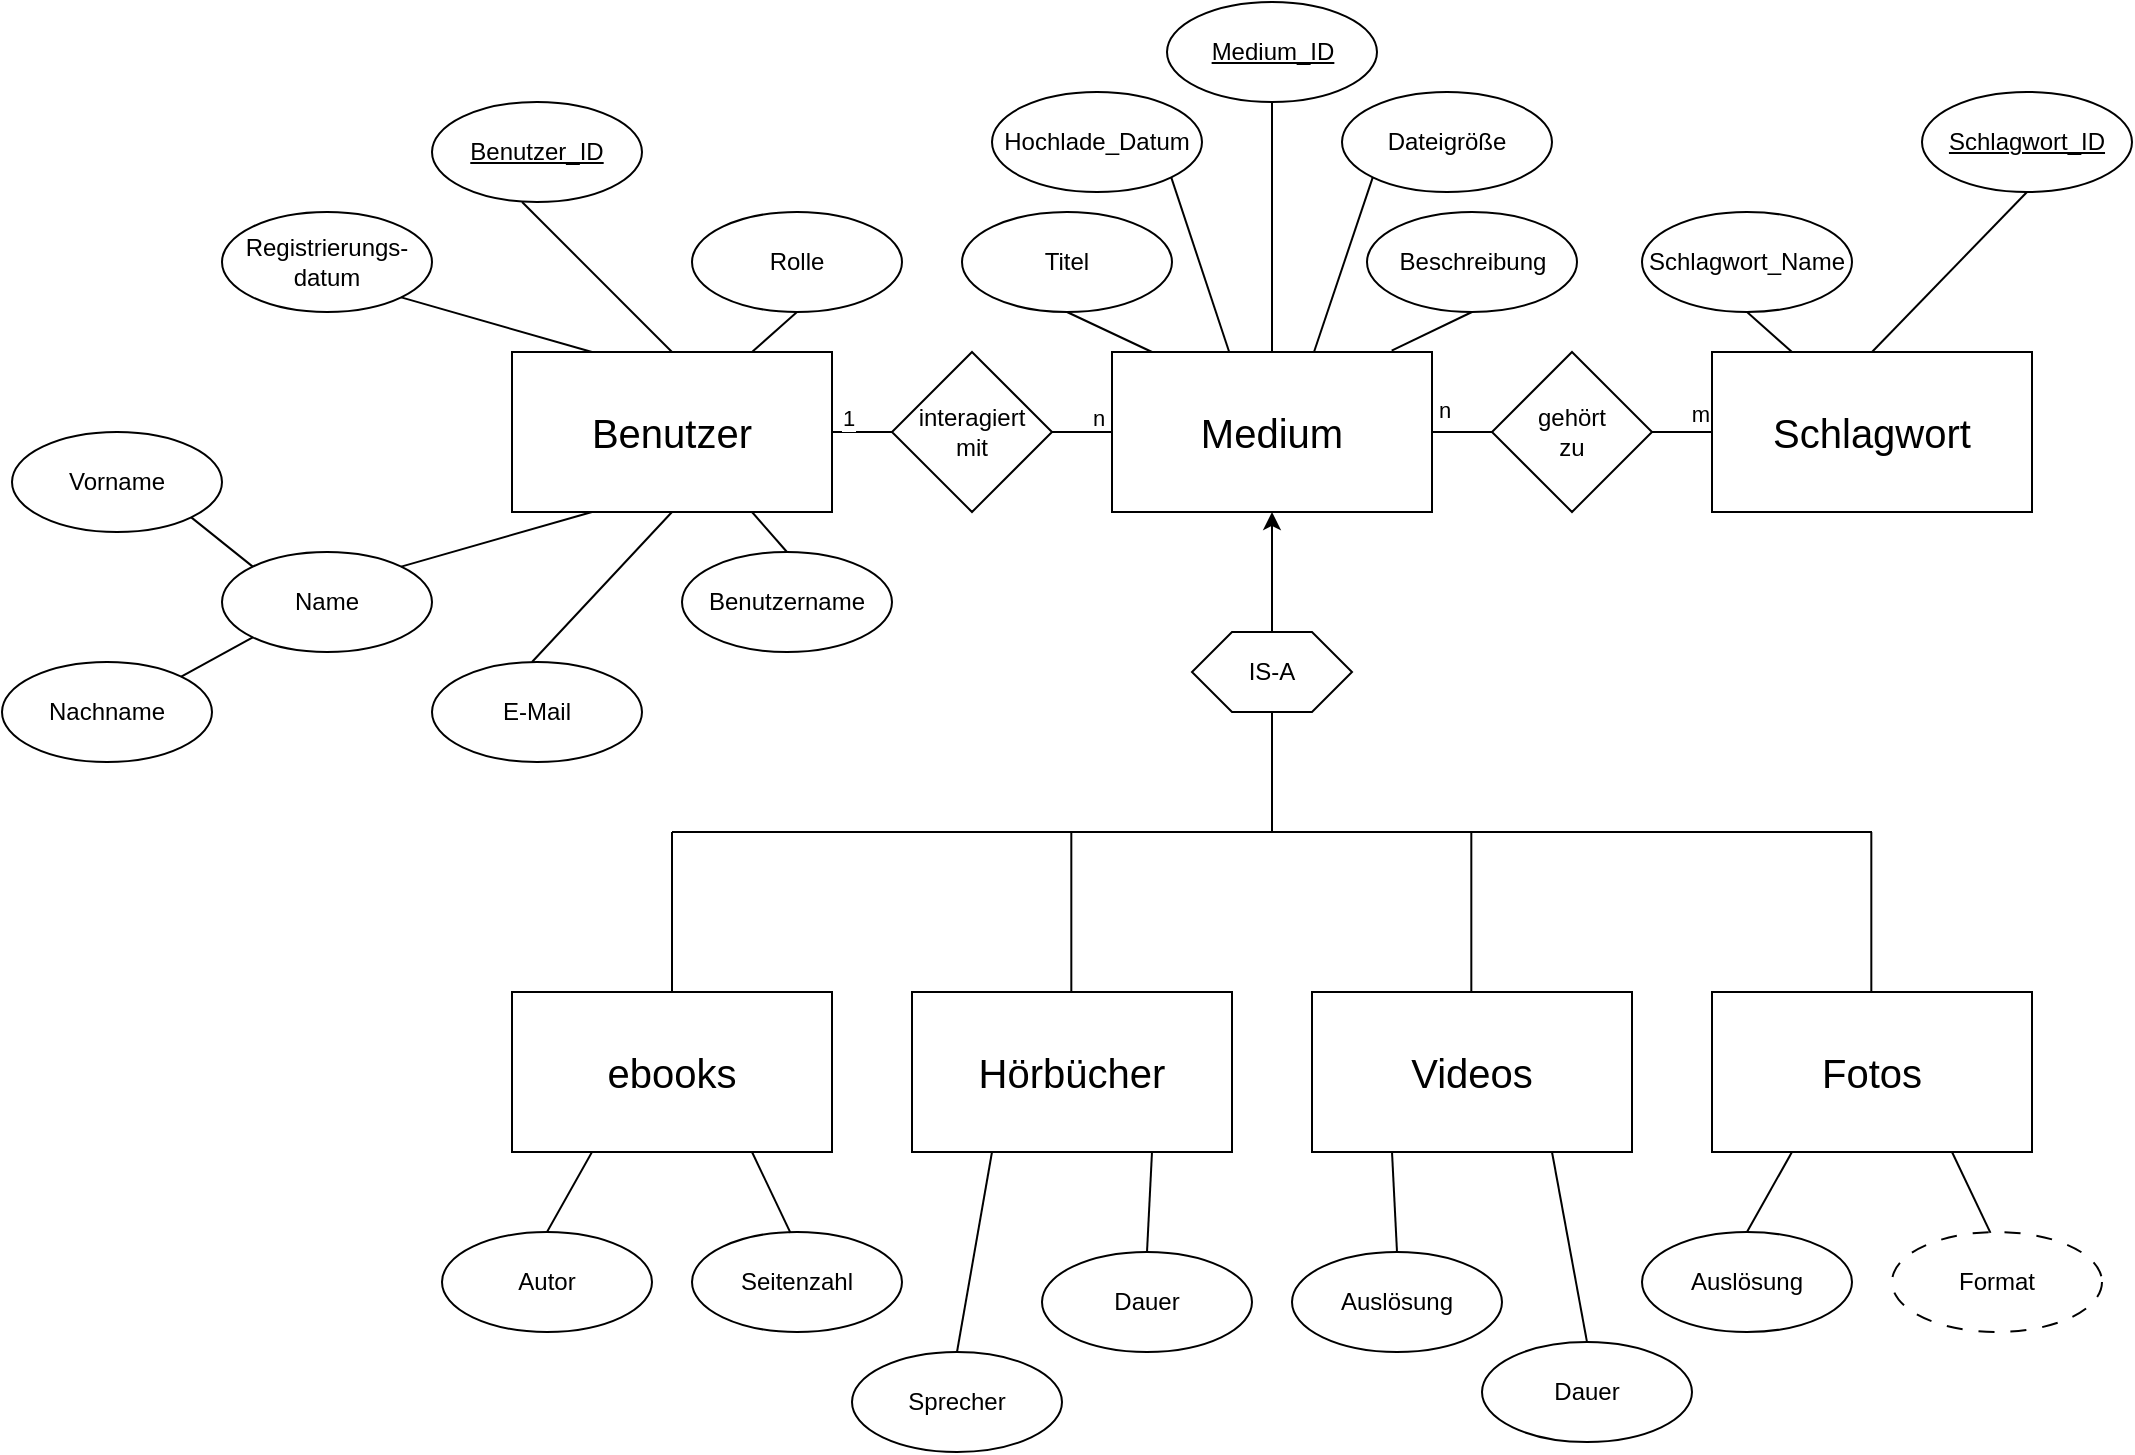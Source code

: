 <mxfile version="24.7.7">
  <diagram id="R2lEEEUBdFMjLlhIrx00" name="Page-1">
    <mxGraphModel dx="2276" dy="783" grid="1" gridSize="5" guides="1" tooltips="1" connect="1" arrows="1" fold="1" page="1" pageScale="1" pageWidth="850" pageHeight="1100" math="0" shadow="0" extFonts="Permanent Marker^https://fonts.googleapis.com/css?family=Permanent+Marker">
      <root>
        <mxCell id="0" />
        <mxCell id="1" parent="0" />
        <mxCell id="lK1wHHD9UDWwdaMTe6ev-1" value="&lt;font style=&quot;font-size: 20px;&quot;&gt;Benutzer&lt;/font&gt;" style="rounded=0;whiteSpace=wrap;html=1;" parent="1" vertex="1">
          <mxGeometry x="40" y="280" width="160" height="80" as="geometry" />
        </mxCell>
        <mxCell id="lK1wHHD9UDWwdaMTe6ev-2" value="&lt;span style=&quot;font-size: 20px;&quot;&gt;ebooks&lt;/span&gt;" style="rounded=0;whiteSpace=wrap;html=1;" parent="1" vertex="1">
          <mxGeometry x="40" y="600" width="160" height="80" as="geometry" />
        </mxCell>
        <mxCell id="lK1wHHD9UDWwdaMTe6ev-3" value="&lt;span style=&quot;font-size: 20px;&quot;&gt;Hörbücher&lt;/span&gt;" style="rounded=0;whiteSpace=wrap;html=1;" parent="1" vertex="1">
          <mxGeometry x="240" y="600" width="160" height="80" as="geometry" />
        </mxCell>
        <mxCell id="lK1wHHD9UDWwdaMTe6ev-4" value="&lt;span style=&quot;font-size: 20px;&quot;&gt;Fotos&lt;/span&gt;" style="rounded=0;whiteSpace=wrap;html=1;" parent="1" vertex="1">
          <mxGeometry x="640" y="600" width="160" height="80" as="geometry" />
        </mxCell>
        <mxCell id="lK1wHHD9UDWwdaMTe6ev-5" value="&lt;span style=&quot;font-size: 20px;&quot;&gt;Videos&lt;/span&gt;" style="rounded=0;whiteSpace=wrap;html=1;" parent="1" vertex="1">
          <mxGeometry x="440" y="600" width="160" height="80" as="geometry" />
        </mxCell>
        <mxCell id="lK1wHHD9UDWwdaMTe6ev-8" value="interagiert&lt;br&gt;mit" style="rhombus;whiteSpace=wrap;html=1;" parent="1" vertex="1">
          <mxGeometry x="230" y="280" width="80" height="80" as="geometry" />
        </mxCell>
        <mxCell id="lK1wHHD9UDWwdaMTe6ev-11" value="&lt;span style=&quot;font-size: 20px;&quot;&gt;Medium&lt;/span&gt;" style="rounded=0;whiteSpace=wrap;html=1;" parent="1" vertex="1">
          <mxGeometry x="340" y="280" width="160" height="80" as="geometry" />
        </mxCell>
        <mxCell id="lK1wHHD9UDWwdaMTe6ev-13" value="&lt;span style=&quot;font-size: 20px;&quot;&gt;Schlagwort&lt;/span&gt;" style="rounded=0;whiteSpace=wrap;html=1;" parent="1" vertex="1">
          <mxGeometry x="640" y="280" width="160" height="80" as="geometry" />
        </mxCell>
        <mxCell id="lK1wHHD9UDWwdaMTe6ev-14" value="gehört&lt;br&gt;zu" style="rhombus;whiteSpace=wrap;html=1;" parent="1" vertex="1">
          <mxGeometry x="530" y="280" width="80" height="80" as="geometry" />
        </mxCell>
        <mxCell id="lK1wHHD9UDWwdaMTe6ev-20" value="" style="endArrow=none;html=1;rounded=0;exitX=0.5;exitY=0;exitDx=0;exitDy=0;" parent="1" source="lK1wHHD9UDWwdaMTe6ev-2" edge="1">
          <mxGeometry width="50" height="50" relative="1" as="geometry">
            <mxPoint x="460" y="500" as="sourcePoint" />
            <mxPoint x="120" y="520" as="targetPoint" />
          </mxGeometry>
        </mxCell>
        <mxCell id="lK1wHHD9UDWwdaMTe6ev-22" value="" style="endArrow=none;html=1;rounded=0;exitX=0.5;exitY=0;exitDx=0;exitDy=0;" parent="1" edge="1">
          <mxGeometry width="50" height="50" relative="1" as="geometry">
            <mxPoint x="319.66" y="600" as="sourcePoint" />
            <mxPoint x="319.66" y="520" as="targetPoint" />
          </mxGeometry>
        </mxCell>
        <mxCell id="lK1wHHD9UDWwdaMTe6ev-24" value="" style="endArrow=none;html=1;rounded=0;exitX=0.5;exitY=0;exitDx=0;exitDy=0;" parent="1" edge="1">
          <mxGeometry width="50" height="50" relative="1" as="geometry">
            <mxPoint x="519.66" y="600" as="sourcePoint" />
            <mxPoint x="519.66" y="520" as="targetPoint" />
          </mxGeometry>
        </mxCell>
        <mxCell id="lK1wHHD9UDWwdaMTe6ev-26" value="" style="endArrow=none;html=1;rounded=0;exitX=0.5;exitY=0;exitDx=0;exitDy=0;" parent="1" edge="1">
          <mxGeometry width="50" height="50" relative="1" as="geometry">
            <mxPoint x="719.66" y="600" as="sourcePoint" />
            <mxPoint x="719.66" y="520" as="targetPoint" />
          </mxGeometry>
        </mxCell>
        <mxCell id="lK1wHHD9UDWwdaMTe6ev-33" value="" style="endArrow=none;html=1;rounded=0;exitX=1;exitY=0.5;exitDx=0;exitDy=0;entryX=0;entryY=0.5;entryDx=0;entryDy=0;" parent="1" source="lK1wHHD9UDWwdaMTe6ev-1" target="lK1wHHD9UDWwdaMTe6ev-8" edge="1">
          <mxGeometry width="50" height="50" relative="1" as="geometry">
            <mxPoint x="460" y="500" as="sourcePoint" />
            <mxPoint x="510" y="450" as="targetPoint" />
          </mxGeometry>
        </mxCell>
        <mxCell id="lK1wHHD9UDWwdaMTe6ev-34" value="n" style="edgeLabel;html=1;align=center;verticalAlign=middle;resizable=0;points=[];" parent="1" vertex="1" connectable="0">
          <mxGeometry x="245" y="605.002" as="geometry">
            <mxPoint x="88" y="-292" as="offset" />
          </mxGeometry>
        </mxCell>
        <mxCell id="lK1wHHD9UDWwdaMTe6ev-35" value="" style="endArrow=none;html=1;rounded=0;exitX=1;exitY=0.5;exitDx=0;exitDy=0;entryX=0;entryY=0.5;entryDx=0;entryDy=0;" parent="1" source="lK1wHHD9UDWwdaMTe6ev-8" target="lK1wHHD9UDWwdaMTe6ev-11" edge="1">
          <mxGeometry width="50" height="50" relative="1" as="geometry">
            <mxPoint x="460" y="500" as="sourcePoint" />
            <mxPoint x="510" y="450" as="targetPoint" />
          </mxGeometry>
        </mxCell>
        <mxCell id="lK1wHHD9UDWwdaMTe6ev-36" value="1" style="edgeLabel;html=1;align=center;verticalAlign=middle;resizable=0;points=[];" parent="1" vertex="1" connectable="0">
          <mxGeometry x="120" y="605.002" as="geometry">
            <mxPoint x="88" y="-292" as="offset" />
          </mxGeometry>
        </mxCell>
        <mxCell id="lK1wHHD9UDWwdaMTe6ev-37" value="" style="endArrow=none;html=1;rounded=0;exitX=1;exitY=0.5;exitDx=0;exitDy=0;entryX=0;entryY=0.5;entryDx=0;entryDy=0;" parent="1" source="lK1wHHD9UDWwdaMTe6ev-11" target="lK1wHHD9UDWwdaMTe6ev-14" edge="1">
          <mxGeometry width="50" height="50" relative="1" as="geometry">
            <mxPoint x="460" y="495" as="sourcePoint" />
            <mxPoint x="510" y="445" as="targetPoint" />
          </mxGeometry>
        </mxCell>
        <mxCell id="lK1wHHD9UDWwdaMTe6ev-38" value="n" style="edgeLabel;html=1;align=center;verticalAlign=middle;resizable=0;points=[];" parent="1" vertex="1" connectable="0">
          <mxGeometry x="325" y="435.002" as="geometry">
            <mxPoint x="181" y="-126" as="offset" />
          </mxGeometry>
        </mxCell>
        <mxCell id="lK1wHHD9UDWwdaMTe6ev-39" value="m" style="edgeLabel;html=1;align=center;verticalAlign=middle;resizable=0;points=[];" parent="1" vertex="1" connectable="0">
          <mxGeometry x="135" y="620.002" as="geometry">
            <mxPoint x="499" y="-309" as="offset" />
          </mxGeometry>
        </mxCell>
        <mxCell id="lK1wHHD9UDWwdaMTe6ev-42" value="" style="endArrow=none;html=1;rounded=0;exitX=1;exitY=0.5;exitDx=0;exitDy=0;entryX=0;entryY=0.5;entryDx=0;entryDy=0;" parent="1" source="lK1wHHD9UDWwdaMTe6ev-14" target="lK1wHHD9UDWwdaMTe6ev-13" edge="1">
          <mxGeometry width="50" height="50" relative="1" as="geometry">
            <mxPoint x="460" y="495" as="sourcePoint" />
            <mxPoint x="510" y="445" as="targetPoint" />
          </mxGeometry>
        </mxCell>
        <mxCell id="lK1wHHD9UDWwdaMTe6ev-43" value="IS-A" style="shape=hexagon;perimeter=hexagonPerimeter2;whiteSpace=wrap;html=1;fixedSize=1;" parent="1" vertex="1">
          <mxGeometry x="380" y="420" width="80" height="40" as="geometry" />
        </mxCell>
        <mxCell id="lK1wHHD9UDWwdaMTe6ev-51" value="" style="endArrow=none;html=1;rounded=0;" parent="1" edge="1">
          <mxGeometry width="50" height="50" relative="1" as="geometry">
            <mxPoint x="120" y="520" as="sourcePoint" />
            <mxPoint x="720" y="520" as="targetPoint" />
          </mxGeometry>
        </mxCell>
        <mxCell id="lK1wHHD9UDWwdaMTe6ev-52" value="" style="endArrow=none;html=1;rounded=0;entryX=0.5;entryY=1;entryDx=0;entryDy=0;" parent="1" target="lK1wHHD9UDWwdaMTe6ev-43" edge="1">
          <mxGeometry width="50" height="50" relative="1" as="geometry">
            <mxPoint x="420" y="520" as="sourcePoint" />
            <mxPoint x="510" y="445" as="targetPoint" />
          </mxGeometry>
        </mxCell>
        <mxCell id="lK1wHHD9UDWwdaMTe6ev-53" value="" style="endArrow=classic;html=1;rounded=0;entryX=0.5;entryY=1;entryDx=0;entryDy=0;exitX=0.5;exitY=0;exitDx=0;exitDy=0;endFill=1;" parent="1" source="lK1wHHD9UDWwdaMTe6ev-43" target="lK1wHHD9UDWwdaMTe6ev-11" edge="1">
          <mxGeometry width="50" height="50" relative="1" as="geometry">
            <mxPoint x="425" y="525" as="sourcePoint" />
            <mxPoint x="425" y="465" as="targetPoint" />
          </mxGeometry>
        </mxCell>
        <mxCell id="lK1wHHD9UDWwdaMTe6ev-54" value="Titel" style="ellipse;whiteSpace=wrap;html=1;" parent="1" vertex="1">
          <mxGeometry x="265" y="210" width="105" height="50" as="geometry" />
        </mxCell>
        <mxCell id="lK1wHHD9UDWwdaMTe6ev-56" value="Hochlade_Datum" style="ellipse;whiteSpace=wrap;html=1;" parent="1" vertex="1">
          <mxGeometry x="280" y="150" width="105" height="50" as="geometry" />
        </mxCell>
        <mxCell id="lK1wHHD9UDWwdaMTe6ev-57" value="Beschreibung" style="ellipse;whiteSpace=wrap;html=1;" parent="1" vertex="1">
          <mxGeometry x="467.5" y="210" width="105" height="50" as="geometry" />
        </mxCell>
        <mxCell id="lK1wHHD9UDWwdaMTe6ev-58" value="Dateigröße" style="ellipse;whiteSpace=wrap;html=1;" parent="1" vertex="1">
          <mxGeometry x="455" y="150" width="105" height="50" as="geometry" />
        </mxCell>
        <mxCell id="lK1wHHD9UDWwdaMTe6ev-61" value="" style="endArrow=none;html=1;rounded=0;entryX=0.5;entryY=1;entryDx=0;entryDy=0;exitX=0.874;exitY=-0.009;exitDx=0;exitDy=0;exitPerimeter=0;" parent="1" source="lK1wHHD9UDWwdaMTe6ev-11" target="lK1wHHD9UDWwdaMTe6ev-57" edge="1">
          <mxGeometry width="50" height="50" relative="1" as="geometry">
            <mxPoint x="455" y="310" as="sourcePoint" />
            <mxPoint x="505" y="260" as="targetPoint" />
          </mxGeometry>
        </mxCell>
        <mxCell id="lK1wHHD9UDWwdaMTe6ev-62" value="" style="endArrow=none;html=1;rounded=0;entryX=0.5;entryY=1;entryDx=0;entryDy=0;" parent="1" target="lK1wHHD9UDWwdaMTe6ev-54" edge="1">
          <mxGeometry width="50" height="50" relative="1" as="geometry">
            <mxPoint x="360" y="280" as="sourcePoint" />
            <mxPoint x="400" y="250" as="targetPoint" />
          </mxGeometry>
        </mxCell>
        <mxCell id="lK1wHHD9UDWwdaMTe6ev-63" value="" style="endArrow=none;html=1;rounded=0;entryX=0;entryY=1;entryDx=0;entryDy=0;" parent="1" target="lK1wHHD9UDWwdaMTe6ev-58" edge="1">
          <mxGeometry width="50" height="50" relative="1" as="geometry">
            <mxPoint x="441" y="280" as="sourcePoint" />
            <mxPoint x="445" y="205" as="targetPoint" />
          </mxGeometry>
        </mxCell>
        <mxCell id="lK1wHHD9UDWwdaMTe6ev-64" value="" style="endArrow=none;html=1;rounded=0;exitX=0.367;exitY=0.005;exitDx=0;exitDy=0;exitPerimeter=0;entryX=1;entryY=1;entryDx=0;entryDy=0;" parent="1" source="lK1wHHD9UDWwdaMTe6ev-11" target="lK1wHHD9UDWwdaMTe6ev-56" edge="1">
          <mxGeometry width="50" height="50" relative="1" as="geometry">
            <mxPoint x="455" y="310" as="sourcePoint" />
            <mxPoint x="505" y="260" as="targetPoint" />
          </mxGeometry>
        </mxCell>
        <mxCell id="lK1wHHD9UDWwdaMTe6ev-68" value="Autor" style="ellipse;whiteSpace=wrap;html=1;" parent="1" vertex="1">
          <mxGeometry x="5" y="720" width="105" height="50" as="geometry" />
        </mxCell>
        <mxCell id="lK1wHHD9UDWwdaMTe6ev-69" value="Seitenzahl" style="ellipse;whiteSpace=wrap;html=1;" parent="1" vertex="1">
          <mxGeometry x="130" y="720" width="105" height="50" as="geometry" />
        </mxCell>
        <mxCell id="lK1wHHD9UDWwdaMTe6ev-70" value="" style="endArrow=none;html=1;rounded=0;exitX=0.5;exitY=0;exitDx=0;exitDy=0;entryX=0.25;entryY=1;entryDx=0;entryDy=0;" parent="1" source="lK1wHHD9UDWwdaMTe6ev-68" target="lK1wHHD9UDWwdaMTe6ev-2" edge="1">
          <mxGeometry width="50" height="50" relative="1" as="geometry">
            <mxPoint x="260" y="790" as="sourcePoint" />
            <mxPoint x="310" y="740" as="targetPoint" />
          </mxGeometry>
        </mxCell>
        <mxCell id="lK1wHHD9UDWwdaMTe6ev-71" value="" style="endArrow=none;html=1;rounded=0;exitX=0.469;exitY=0.009;exitDx=0;exitDy=0;exitPerimeter=0;entryX=0.75;entryY=1;entryDx=0;entryDy=0;" parent="1" source="lK1wHHD9UDWwdaMTe6ev-69" target="lK1wHHD9UDWwdaMTe6ev-2" edge="1">
          <mxGeometry width="50" height="50" relative="1" as="geometry">
            <mxPoint x="260" y="790" as="sourcePoint" />
            <mxPoint x="310" y="740" as="targetPoint" />
          </mxGeometry>
        </mxCell>
        <mxCell id="lK1wHHD9UDWwdaMTe6ev-72" value="Dauer" style="ellipse;whiteSpace=wrap;html=1;" parent="1" vertex="1">
          <mxGeometry x="305" y="730" width="105" height="50" as="geometry" />
        </mxCell>
        <mxCell id="lK1wHHD9UDWwdaMTe6ev-73" value="Sprecher" style="ellipse;whiteSpace=wrap;html=1;" parent="1" vertex="1">
          <mxGeometry x="210" y="780" width="105" height="50" as="geometry" />
        </mxCell>
        <mxCell id="lK1wHHD9UDWwdaMTe6ev-74" value="" style="endArrow=none;html=1;rounded=0;exitX=0.5;exitY=0;exitDx=0;exitDy=0;entryX=0.25;entryY=1;entryDx=0;entryDy=0;" parent="1" source="lK1wHHD9UDWwdaMTe6ev-73" target="lK1wHHD9UDWwdaMTe6ev-3" edge="1">
          <mxGeometry width="50" height="50" relative="1" as="geometry">
            <mxPoint x="260" y="790" as="sourcePoint" />
            <mxPoint x="310" y="740" as="targetPoint" />
          </mxGeometry>
        </mxCell>
        <mxCell id="lK1wHHD9UDWwdaMTe6ev-77" value="" style="endArrow=none;html=1;rounded=0;entryX=0.5;entryY=0;entryDx=0;entryDy=0;exitX=0.75;exitY=1;exitDx=0;exitDy=0;" parent="1" source="lK1wHHD9UDWwdaMTe6ev-3" target="lK1wHHD9UDWwdaMTe6ev-72" edge="1">
          <mxGeometry width="50" height="50" relative="1" as="geometry">
            <mxPoint x="260" y="790" as="sourcePoint" />
            <mxPoint x="310" y="740" as="targetPoint" />
          </mxGeometry>
        </mxCell>
        <mxCell id="lK1wHHD9UDWwdaMTe6ev-78" value="Auslösung" style="ellipse;whiteSpace=wrap;html=1;" parent="1" vertex="1">
          <mxGeometry x="430" y="730" width="105" height="50" as="geometry" />
        </mxCell>
        <mxCell id="lK1wHHD9UDWwdaMTe6ev-79" value="" style="endArrow=none;html=1;rounded=0;entryX=0.25;entryY=1;entryDx=0;entryDy=0;entryPerimeter=0;exitX=0.5;exitY=0;exitDx=0;exitDy=0;" parent="1" source="lK1wHHD9UDWwdaMTe6ev-78" target="lK1wHHD9UDWwdaMTe6ev-5" edge="1">
          <mxGeometry width="50" height="50" relative="1" as="geometry">
            <mxPoint x="260" y="790" as="sourcePoint" />
            <mxPoint x="310" y="740" as="targetPoint" />
          </mxGeometry>
        </mxCell>
        <mxCell id="lK1wHHD9UDWwdaMTe6ev-80" value="Dauer" style="ellipse;whiteSpace=wrap;html=1;" parent="1" vertex="1">
          <mxGeometry x="525" y="775" width="105" height="50" as="geometry" />
        </mxCell>
        <mxCell id="lK1wHHD9UDWwdaMTe6ev-81" value="" style="endArrow=none;html=1;rounded=0;exitX=0.5;exitY=0;exitDx=0;exitDy=0;entryX=0.75;entryY=1;entryDx=0;entryDy=0;" parent="1" source="lK1wHHD9UDWwdaMTe6ev-80" target="lK1wHHD9UDWwdaMTe6ev-5" edge="1">
          <mxGeometry width="50" height="50" relative="1" as="geometry">
            <mxPoint x="260" y="790" as="sourcePoint" />
            <mxPoint x="310" y="740" as="targetPoint" />
          </mxGeometry>
        </mxCell>
        <mxCell id="lK1wHHD9UDWwdaMTe6ev-82" value="Auslösung" style="ellipse;whiteSpace=wrap;html=1;" parent="1" vertex="1">
          <mxGeometry x="605" y="720" width="105" height="50" as="geometry" />
        </mxCell>
        <mxCell id="lK1wHHD9UDWwdaMTe6ev-83" value="Format" style="ellipse;whiteSpace=wrap;html=1;dashed=1;dashPattern=8 8;" parent="1" vertex="1">
          <mxGeometry x="730" y="720" width="105" height="50" as="geometry" />
        </mxCell>
        <mxCell id="lK1wHHD9UDWwdaMTe6ev-84" value="" style="endArrow=none;html=1;rounded=0;exitX=0.5;exitY=0;exitDx=0;exitDy=0;entryX=0.25;entryY=1;entryDx=0;entryDy=0;" parent="1" source="lK1wHHD9UDWwdaMTe6ev-82" edge="1">
          <mxGeometry width="50" height="50" relative="1" as="geometry">
            <mxPoint x="860" y="790" as="sourcePoint" />
            <mxPoint x="680" y="680" as="targetPoint" />
          </mxGeometry>
        </mxCell>
        <mxCell id="lK1wHHD9UDWwdaMTe6ev-85" value="" style="endArrow=none;html=1;rounded=0;exitX=0.469;exitY=0.009;exitDx=0;exitDy=0;exitPerimeter=0;entryX=0.75;entryY=1;entryDx=0;entryDy=0;" parent="1" source="lK1wHHD9UDWwdaMTe6ev-83" edge="1">
          <mxGeometry width="50" height="50" relative="1" as="geometry">
            <mxPoint x="860" y="790" as="sourcePoint" />
            <mxPoint x="760" y="680" as="targetPoint" />
          </mxGeometry>
        </mxCell>
        <mxCell id="lK1wHHD9UDWwdaMTe6ev-86" value="&lt;u&gt;Medium_ID&lt;/u&gt;" style="ellipse;whiteSpace=wrap;html=1;" parent="1" vertex="1">
          <mxGeometry x="367.5" y="105" width="105" height="50" as="geometry" />
        </mxCell>
        <mxCell id="lK1wHHD9UDWwdaMTe6ev-87" value="" style="endArrow=none;html=1;rounded=0;entryX=0.5;entryY=1;entryDx=0;entryDy=0;" parent="1" target="lK1wHHD9UDWwdaMTe6ev-86" edge="1">
          <mxGeometry width="50" height="50" relative="1" as="geometry">
            <mxPoint x="420" y="280" as="sourcePoint" />
            <mxPoint x="615" y="215" as="targetPoint" />
          </mxGeometry>
        </mxCell>
        <mxCell id="lK1wHHD9UDWwdaMTe6ev-88" value="&lt;u&gt;Schlagwort_ID&lt;/u&gt;" style="ellipse;whiteSpace=wrap;html=1;" parent="1" vertex="1">
          <mxGeometry x="745" y="150" width="105" height="50" as="geometry" />
        </mxCell>
        <mxCell id="lK1wHHD9UDWwdaMTe6ev-89" value="Schlagwort_Name" style="ellipse;whiteSpace=wrap;html=1;" parent="1" vertex="1">
          <mxGeometry x="605" y="210" width="105" height="50" as="geometry" />
        </mxCell>
        <mxCell id="lK1wHHD9UDWwdaMTe6ev-90" value="" style="endArrow=none;html=1;rounded=0;exitX=0.5;exitY=1;exitDx=0;exitDy=0;entryX=0.25;entryY=0;entryDx=0;entryDy=0;" parent="1" source="lK1wHHD9UDWwdaMTe6ev-89" target="lK1wHHD9UDWwdaMTe6ev-13" edge="1">
          <mxGeometry width="50" height="50" relative="1" as="geometry">
            <mxPoint x="560" y="260" as="sourcePoint" />
            <mxPoint x="610" y="210" as="targetPoint" />
          </mxGeometry>
        </mxCell>
        <mxCell id="lK1wHHD9UDWwdaMTe6ev-92" value="" style="endArrow=none;html=1;rounded=0;exitX=0.5;exitY=1;exitDx=0;exitDy=0;entryX=0.5;entryY=0;entryDx=0;entryDy=0;" parent="1" source="lK1wHHD9UDWwdaMTe6ev-88" target="lK1wHHD9UDWwdaMTe6ev-13" edge="1">
          <mxGeometry width="50" height="50" relative="1" as="geometry">
            <mxPoint x="560" y="260" as="sourcePoint" />
            <mxPoint x="610" y="210" as="targetPoint" />
          </mxGeometry>
        </mxCell>
        <mxCell id="lK1wHHD9UDWwdaMTe6ev-93" value="&lt;u&gt;Benutzer_ID&lt;/u&gt;" style="ellipse;whiteSpace=wrap;html=1;" parent="1" vertex="1">
          <mxGeometry y="155" width="105" height="50" as="geometry" />
        </mxCell>
        <mxCell id="lK1wHHD9UDWwdaMTe6ev-94" value="Rolle" style="ellipse;whiteSpace=wrap;html=1;" parent="1" vertex="1">
          <mxGeometry x="130" y="210" width="105" height="50" as="geometry" />
        </mxCell>
        <mxCell id="lK1wHHD9UDWwdaMTe6ev-95" value="" style="endArrow=none;html=1;rounded=0;exitX=0.429;exitY=1;exitDx=0;exitDy=0;exitPerimeter=0;entryX=0.5;entryY=0;entryDx=0;entryDy=0;" parent="1" source="lK1wHHD9UDWwdaMTe6ev-93" target="lK1wHHD9UDWwdaMTe6ev-1" edge="1">
          <mxGeometry width="50" height="50" relative="1" as="geometry">
            <mxPoint x="560" y="395" as="sourcePoint" />
            <mxPoint x="610" y="345" as="targetPoint" />
          </mxGeometry>
        </mxCell>
        <mxCell id="lK1wHHD9UDWwdaMTe6ev-96" value="" style="endArrow=none;html=1;rounded=0;entryX=0.5;entryY=1;entryDx=0;entryDy=0;exitX=0.75;exitY=0;exitDx=0;exitDy=0;" parent="1" source="lK1wHHD9UDWwdaMTe6ev-1" target="lK1wHHD9UDWwdaMTe6ev-94" edge="1">
          <mxGeometry width="50" height="50" relative="1" as="geometry">
            <mxPoint x="395" y="310" as="sourcePoint" />
            <mxPoint x="445" y="260" as="targetPoint" />
          </mxGeometry>
        </mxCell>
        <mxCell id="lK1wHHD9UDWwdaMTe6ev-97" value="Benutzername" style="ellipse;whiteSpace=wrap;html=1;" parent="1" vertex="1">
          <mxGeometry x="125" y="380" width="105" height="50" as="geometry" />
        </mxCell>
        <mxCell id="lK1wHHD9UDWwdaMTe6ev-98" value="" style="endArrow=none;html=1;rounded=0;entryX=0.5;entryY=0;entryDx=0;entryDy=0;exitX=0.75;exitY=1;exitDx=0;exitDy=0;" parent="1" source="lK1wHHD9UDWwdaMTe6ev-1" target="lK1wHHD9UDWwdaMTe6ev-97" edge="1">
          <mxGeometry width="50" height="50" relative="1" as="geometry">
            <mxPoint x="230" y="310" as="sourcePoint" />
            <mxPoint x="280" y="260" as="targetPoint" />
          </mxGeometry>
        </mxCell>
        <mxCell id="lK1wHHD9UDWwdaMTe6ev-99" value="E-Mail" style="ellipse;whiteSpace=wrap;html=1;" parent="1" vertex="1">
          <mxGeometry y="435" width="105" height="50" as="geometry" />
        </mxCell>
        <mxCell id="lK1wHHD9UDWwdaMTe6ev-100" value="" style="endArrow=none;html=1;rounded=0;entryX=0.5;entryY=1;entryDx=0;entryDy=0;" parent="1" target="lK1wHHD9UDWwdaMTe6ev-1" edge="1">
          <mxGeometry width="50" height="50" relative="1" as="geometry">
            <mxPoint x="50" y="435" as="sourcePoint" />
            <mxPoint x="110" y="370" as="targetPoint" />
          </mxGeometry>
        </mxCell>
        <mxCell id="lK1wHHD9UDWwdaMTe6ev-101" value="Name" style="ellipse;whiteSpace=wrap;html=1;" parent="1" vertex="1">
          <mxGeometry x="-105" y="380" width="105" height="50" as="geometry" />
        </mxCell>
        <mxCell id="lK1wHHD9UDWwdaMTe6ev-102" value="Registrierungs-&lt;br&gt;datum" style="ellipse;whiteSpace=wrap;html=1;" parent="1" vertex="1">
          <mxGeometry x="-105" y="210" width="105" height="50" as="geometry" />
        </mxCell>
        <mxCell id="lK1wHHD9UDWwdaMTe6ev-103" value="" style="endArrow=none;html=1;rounded=0;entryX=1;entryY=1;entryDx=0;entryDy=0;exitX=0.25;exitY=0;exitDx=0;exitDy=0;" parent="1" source="lK1wHHD9UDWwdaMTe6ev-1" target="lK1wHHD9UDWwdaMTe6ev-102" edge="1">
          <mxGeometry width="50" height="50" relative="1" as="geometry">
            <mxPoint x="230" y="310" as="sourcePoint" />
            <mxPoint x="280" y="260" as="targetPoint" />
          </mxGeometry>
        </mxCell>
        <mxCell id="lK1wHHD9UDWwdaMTe6ev-104" value="" style="endArrow=none;html=1;rounded=0;exitX=0.25;exitY=1;exitDx=0;exitDy=0;entryX=1;entryY=0;entryDx=0;entryDy=0;" parent="1" source="lK1wHHD9UDWwdaMTe6ev-1" target="lK1wHHD9UDWwdaMTe6ev-101" edge="1">
          <mxGeometry width="50" height="50" relative="1" as="geometry">
            <mxPoint x="230" y="310" as="sourcePoint" />
            <mxPoint x="280" y="260" as="targetPoint" />
          </mxGeometry>
        </mxCell>
        <mxCell id="lK1wHHD9UDWwdaMTe6ev-105" value="Vorname" style="ellipse;whiteSpace=wrap;html=1;" parent="1" vertex="1">
          <mxGeometry x="-210" y="320" width="105" height="50" as="geometry" />
        </mxCell>
        <mxCell id="lK1wHHD9UDWwdaMTe6ev-106" value="Nachname" style="ellipse;whiteSpace=wrap;html=1;" parent="1" vertex="1">
          <mxGeometry x="-215" y="435" width="105" height="50" as="geometry" />
        </mxCell>
        <mxCell id="lK1wHHD9UDWwdaMTe6ev-107" value="" style="endArrow=none;html=1;rounded=0;exitX=0;exitY=0;exitDx=0;exitDy=0;entryX=1;entryY=1;entryDx=0;entryDy=0;" parent="1" source="lK1wHHD9UDWwdaMTe6ev-101" target="lK1wHHD9UDWwdaMTe6ev-105" edge="1">
          <mxGeometry width="50" height="50" relative="1" as="geometry">
            <mxPoint x="230" y="305" as="sourcePoint" />
            <mxPoint x="280" y="255" as="targetPoint" />
          </mxGeometry>
        </mxCell>
        <mxCell id="lK1wHHD9UDWwdaMTe6ev-108" value="" style="endArrow=none;html=1;rounded=0;exitX=0;exitY=1;exitDx=0;exitDy=0;entryX=1;entryY=0;entryDx=0;entryDy=0;" parent="1" source="lK1wHHD9UDWwdaMTe6ev-101" target="lK1wHHD9UDWwdaMTe6ev-106" edge="1">
          <mxGeometry width="50" height="50" relative="1" as="geometry">
            <mxPoint x="230" y="305" as="sourcePoint" />
            <mxPoint x="280" y="255" as="targetPoint" />
          </mxGeometry>
        </mxCell>
      </root>
    </mxGraphModel>
  </diagram>
</mxfile>
